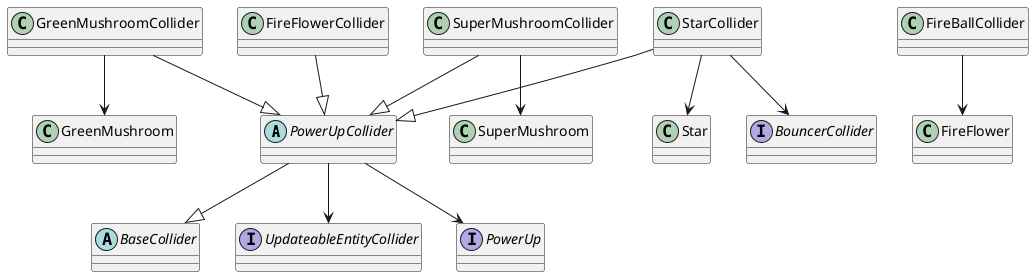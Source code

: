 @startuml PowerUps

abstract PowerUpCollider
abstract BaseCollider

interface BouncerCollider
interface UpdateableEntityCollider
interface PowerUp

FireFlowerCollider --|> PowerUpCollider
FireBallCollider --> FireFlower

GreenMushroomCollider --|> PowerUpCollider
GreenMushroomCollider --> GreenMushroom

SuperMushroomCollider --|> PowerUpCollider 
SuperMushroomCollider --> SuperMushroom

StarCollider --|> PowerUpCollider
StarCollider --> BouncerCollider
StarCollider --> Star

PowerUpCollider --|> BaseCollider 
PowerUpCollider --> UpdateableEntityCollider
PowerUpCollider --> PowerUp

@enduml